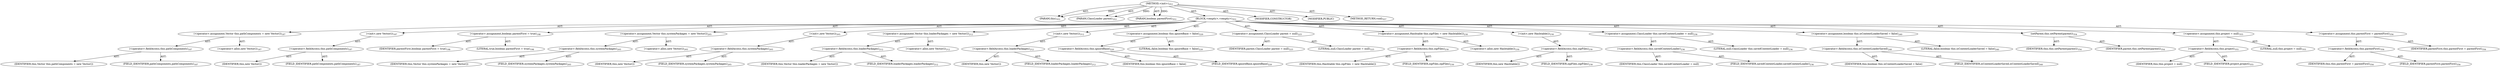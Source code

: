 digraph "&lt;init&gt;" {  
"111669149704" [label = <(METHOD,&lt;init&gt;)<SUB>353</SUB>> ]
"115964117022" [label = <(PARAM,this)<SUB>353</SUB>> ]
"115964117033" [label = <(PARAM,ClassLoader parent)<SUB>353</SUB>> ]
"115964117034" [label = <(PARAM,boolean parentFirst)<SUB>353</SUB>> ]
"25769803788" [label = <(BLOCK,&lt;empty&gt;,&lt;empty&gt;)<SUB>353</SUB>> ]
"30064771176" [label = <(&lt;operator&gt;.assignment,Vector this.pathComponents = new Vector())<SUB>187</SUB>> ]
"30064771177" [label = <(&lt;operator&gt;.fieldAccess,this.pathComponents)<SUB>187</SUB>> ]
"68719476867" [label = <(IDENTIFIER,this,Vector this.pathComponents = new Vector())> ]
"55834574889" [label = <(FIELD_IDENTIFIER,pathComponents,pathComponents)<SUB>187</SUB>> ]
"30064771178" [label = <(&lt;operator&gt;.alloc,new Vector())<SUB>187</SUB>> ]
"30064771179" [label = <(&lt;init&gt;,new Vector())<SUB>187</SUB>> ]
"30064771180" [label = <(&lt;operator&gt;.fieldAccess,this.pathComponents)<SUB>187</SUB>> ]
"68719476868" [label = <(IDENTIFIER,this,new Vector())> ]
"55834574890" [label = <(FIELD_IDENTIFIER,pathComponents,pathComponents)<SUB>187</SUB>> ]
"30064771181" [label = <(&lt;operator&gt;.assignment,boolean parentFirst = true)<SUB>198</SUB>> ]
"68719476869" [label = <(IDENTIFIER,parentFirst,boolean parentFirst = true)<SUB>198</SUB>> ]
"90194313234" [label = <(LITERAL,true,boolean parentFirst = true)<SUB>198</SUB>> ]
"30064771182" [label = <(&lt;operator&gt;.assignment,Vector this.systemPackages = new Vector())<SUB>205</SUB>> ]
"30064771183" [label = <(&lt;operator&gt;.fieldAccess,this.systemPackages)<SUB>205</SUB>> ]
"68719476870" [label = <(IDENTIFIER,this,Vector this.systemPackages = new Vector())> ]
"55834574891" [label = <(FIELD_IDENTIFIER,systemPackages,systemPackages)<SUB>205</SUB>> ]
"30064771184" [label = <(&lt;operator&gt;.alloc,new Vector())<SUB>205</SUB>> ]
"30064771185" [label = <(&lt;init&gt;,new Vector())<SUB>205</SUB>> ]
"30064771186" [label = <(&lt;operator&gt;.fieldAccess,this.systemPackages)<SUB>205</SUB>> ]
"68719476871" [label = <(IDENTIFIER,this,new Vector())> ]
"55834574892" [label = <(FIELD_IDENTIFIER,systemPackages,systemPackages)<SUB>205</SUB>> ]
"30064771187" [label = <(&lt;operator&gt;.assignment,Vector this.loaderPackages = new Vector())<SUB>212</SUB>> ]
"30064771188" [label = <(&lt;operator&gt;.fieldAccess,this.loaderPackages)<SUB>212</SUB>> ]
"68719476872" [label = <(IDENTIFIER,this,Vector this.loaderPackages = new Vector())> ]
"55834574893" [label = <(FIELD_IDENTIFIER,loaderPackages,loaderPackages)<SUB>212</SUB>> ]
"30064771189" [label = <(&lt;operator&gt;.alloc,new Vector())<SUB>212</SUB>> ]
"30064771190" [label = <(&lt;init&gt;,new Vector())<SUB>212</SUB>> ]
"30064771191" [label = <(&lt;operator&gt;.fieldAccess,this.loaderPackages)<SUB>212</SUB>> ]
"68719476873" [label = <(IDENTIFIER,this,new Vector())> ]
"55834574894" [label = <(FIELD_IDENTIFIER,loaderPackages,loaderPackages)<SUB>212</SUB>> ]
"30064771192" [label = <(&lt;operator&gt;.assignment,boolean this.ignoreBase = false)<SUB>220</SUB>> ]
"30064771193" [label = <(&lt;operator&gt;.fieldAccess,this.ignoreBase)<SUB>220</SUB>> ]
"68719476874" [label = <(IDENTIFIER,this,boolean this.ignoreBase = false)> ]
"55834574895" [label = <(FIELD_IDENTIFIER,ignoreBase,ignoreBase)<SUB>220</SUB>> ]
"90194313235" [label = <(LITERAL,false,boolean this.ignoreBase = false)<SUB>220</SUB>> ]
"30064771194" [label = <(&lt;operator&gt;.assignment,ClassLoader parent = null)<SUB>225</SUB>> ]
"68719476875" [label = <(IDENTIFIER,parent,ClassLoader parent = null)<SUB>225</SUB>> ]
"90194313236" [label = <(LITERAL,null,ClassLoader parent = null)<SUB>225</SUB>> ]
"30064771195" [label = <(&lt;operator&gt;.assignment,Hashtable this.zipFiles = new Hashtable())<SUB>230</SUB>> ]
"30064771196" [label = <(&lt;operator&gt;.fieldAccess,this.zipFiles)<SUB>230</SUB>> ]
"68719476876" [label = <(IDENTIFIER,this,Hashtable this.zipFiles = new Hashtable())> ]
"55834574896" [label = <(FIELD_IDENTIFIER,zipFiles,zipFiles)<SUB>230</SUB>> ]
"30064771197" [label = <(&lt;operator&gt;.alloc,new Hashtable())<SUB>230</SUB>> ]
"30064771198" [label = <(&lt;init&gt;,new Hashtable())<SUB>230</SUB>> ]
"30064771199" [label = <(&lt;operator&gt;.fieldAccess,this.zipFiles)<SUB>230</SUB>> ]
"68719476877" [label = <(IDENTIFIER,this,new Hashtable())> ]
"55834574897" [label = <(FIELD_IDENTIFIER,zipFiles,zipFiles)<SUB>230</SUB>> ]
"30064771200" [label = <(&lt;operator&gt;.assignment,ClassLoader this.savedContextLoader = null)<SUB>236</SUB>> ]
"30064771201" [label = <(&lt;operator&gt;.fieldAccess,this.savedContextLoader)<SUB>236</SUB>> ]
"68719476878" [label = <(IDENTIFIER,this,ClassLoader this.savedContextLoader = null)> ]
"55834574898" [label = <(FIELD_IDENTIFIER,savedContextLoader,savedContextLoader)<SUB>236</SUB>> ]
"90194313237" [label = <(LITERAL,null,ClassLoader this.savedContextLoader = null)<SUB>236</SUB>> ]
"30064771202" [label = <(&lt;operator&gt;.assignment,boolean this.isContextLoaderSaved = false)<SUB>240</SUB>> ]
"30064771203" [label = <(&lt;operator&gt;.fieldAccess,this.isContextLoaderSaved)<SUB>240</SUB>> ]
"68719476879" [label = <(IDENTIFIER,this,boolean this.isContextLoaderSaved = false)> ]
"55834574899" [label = <(FIELD_IDENTIFIER,isContextLoaderSaved,isContextLoaderSaved)<SUB>240</SUB>> ]
"90194313238" [label = <(LITERAL,false,boolean this.isContextLoaderSaved = false)<SUB>240</SUB>> ]
"30064771204" [label = <(setParent,this.setParent(parent))<SUB>354</SUB>> ]
"68719476815" [label = <(IDENTIFIER,this,this.setParent(parent))<SUB>354</SUB>> ]
"68719476880" [label = <(IDENTIFIER,parent,this.setParent(parent))<SUB>354</SUB>> ]
"30064771205" [label = <(&lt;operator&gt;.assignment,this.project = null)<SUB>355</SUB>> ]
"30064771206" [label = <(&lt;operator&gt;.fieldAccess,this.project)<SUB>355</SUB>> ]
"68719476881" [label = <(IDENTIFIER,this,this.project = null)> ]
"55834574900" [label = <(FIELD_IDENTIFIER,project,project)<SUB>355</SUB>> ]
"90194313239" [label = <(LITERAL,null,this.project = null)<SUB>355</SUB>> ]
"30064771207" [label = <(&lt;operator&gt;.assignment,this.parentFirst = parentFirst)<SUB>356</SUB>> ]
"30064771208" [label = <(&lt;operator&gt;.fieldAccess,this.parentFirst)<SUB>356</SUB>> ]
"68719476816" [label = <(IDENTIFIER,this,this.parentFirst = parentFirst)<SUB>356</SUB>> ]
"55834574901" [label = <(FIELD_IDENTIFIER,parentFirst,parentFirst)<SUB>356</SUB>> ]
"68719476882" [label = <(IDENTIFIER,parentFirst,this.parentFirst = parentFirst)<SUB>356</SUB>> ]
"133143986213" [label = <(MODIFIER,CONSTRUCTOR)> ]
"133143986214" [label = <(MODIFIER,PUBLIC)> ]
"128849018888" [label = <(METHOD_RETURN,void)<SUB>357</SUB>> ]
  "111669149704" -> "115964117022"  [ label = "AST: "] 
  "111669149704" -> "115964117033"  [ label = "AST: "] 
  "111669149704" -> "115964117034"  [ label = "AST: "] 
  "111669149704" -> "25769803788"  [ label = "AST: "] 
  "111669149704" -> "133143986213"  [ label = "AST: "] 
  "111669149704" -> "133143986214"  [ label = "AST: "] 
  "111669149704" -> "128849018888"  [ label = "AST: "] 
  "25769803788" -> "30064771176"  [ label = "AST: "] 
  "25769803788" -> "30064771179"  [ label = "AST: "] 
  "25769803788" -> "30064771181"  [ label = "AST: "] 
  "25769803788" -> "30064771182"  [ label = "AST: "] 
  "25769803788" -> "30064771185"  [ label = "AST: "] 
  "25769803788" -> "30064771187"  [ label = "AST: "] 
  "25769803788" -> "30064771190"  [ label = "AST: "] 
  "25769803788" -> "30064771192"  [ label = "AST: "] 
  "25769803788" -> "30064771194"  [ label = "AST: "] 
  "25769803788" -> "30064771195"  [ label = "AST: "] 
  "25769803788" -> "30064771198"  [ label = "AST: "] 
  "25769803788" -> "30064771200"  [ label = "AST: "] 
  "25769803788" -> "30064771202"  [ label = "AST: "] 
  "25769803788" -> "30064771204"  [ label = "AST: "] 
  "25769803788" -> "30064771205"  [ label = "AST: "] 
  "25769803788" -> "30064771207"  [ label = "AST: "] 
  "30064771176" -> "30064771177"  [ label = "AST: "] 
  "30064771176" -> "30064771178"  [ label = "AST: "] 
  "30064771177" -> "68719476867"  [ label = "AST: "] 
  "30064771177" -> "55834574889"  [ label = "AST: "] 
  "30064771179" -> "30064771180"  [ label = "AST: "] 
  "30064771180" -> "68719476868"  [ label = "AST: "] 
  "30064771180" -> "55834574890"  [ label = "AST: "] 
  "30064771181" -> "68719476869"  [ label = "AST: "] 
  "30064771181" -> "90194313234"  [ label = "AST: "] 
  "30064771182" -> "30064771183"  [ label = "AST: "] 
  "30064771182" -> "30064771184"  [ label = "AST: "] 
  "30064771183" -> "68719476870"  [ label = "AST: "] 
  "30064771183" -> "55834574891"  [ label = "AST: "] 
  "30064771185" -> "30064771186"  [ label = "AST: "] 
  "30064771186" -> "68719476871"  [ label = "AST: "] 
  "30064771186" -> "55834574892"  [ label = "AST: "] 
  "30064771187" -> "30064771188"  [ label = "AST: "] 
  "30064771187" -> "30064771189"  [ label = "AST: "] 
  "30064771188" -> "68719476872"  [ label = "AST: "] 
  "30064771188" -> "55834574893"  [ label = "AST: "] 
  "30064771190" -> "30064771191"  [ label = "AST: "] 
  "30064771191" -> "68719476873"  [ label = "AST: "] 
  "30064771191" -> "55834574894"  [ label = "AST: "] 
  "30064771192" -> "30064771193"  [ label = "AST: "] 
  "30064771192" -> "90194313235"  [ label = "AST: "] 
  "30064771193" -> "68719476874"  [ label = "AST: "] 
  "30064771193" -> "55834574895"  [ label = "AST: "] 
  "30064771194" -> "68719476875"  [ label = "AST: "] 
  "30064771194" -> "90194313236"  [ label = "AST: "] 
  "30064771195" -> "30064771196"  [ label = "AST: "] 
  "30064771195" -> "30064771197"  [ label = "AST: "] 
  "30064771196" -> "68719476876"  [ label = "AST: "] 
  "30064771196" -> "55834574896"  [ label = "AST: "] 
  "30064771198" -> "30064771199"  [ label = "AST: "] 
  "30064771199" -> "68719476877"  [ label = "AST: "] 
  "30064771199" -> "55834574897"  [ label = "AST: "] 
  "30064771200" -> "30064771201"  [ label = "AST: "] 
  "30064771200" -> "90194313237"  [ label = "AST: "] 
  "30064771201" -> "68719476878"  [ label = "AST: "] 
  "30064771201" -> "55834574898"  [ label = "AST: "] 
  "30064771202" -> "30064771203"  [ label = "AST: "] 
  "30064771202" -> "90194313238"  [ label = "AST: "] 
  "30064771203" -> "68719476879"  [ label = "AST: "] 
  "30064771203" -> "55834574899"  [ label = "AST: "] 
  "30064771204" -> "68719476815"  [ label = "AST: "] 
  "30064771204" -> "68719476880"  [ label = "AST: "] 
  "30064771205" -> "30064771206"  [ label = "AST: "] 
  "30064771205" -> "90194313239"  [ label = "AST: "] 
  "30064771206" -> "68719476881"  [ label = "AST: "] 
  "30064771206" -> "55834574900"  [ label = "AST: "] 
  "30064771207" -> "30064771208"  [ label = "AST: "] 
  "30064771207" -> "68719476882"  [ label = "AST: "] 
  "30064771208" -> "68719476816"  [ label = "AST: "] 
  "30064771208" -> "55834574901"  [ label = "AST: "] 
  "111669149704" -> "115964117022"  [ label = "DDG: "] 
  "111669149704" -> "115964117033"  [ label = "DDG: "] 
  "111669149704" -> "115964117034"  [ label = "DDG: "] 
}
